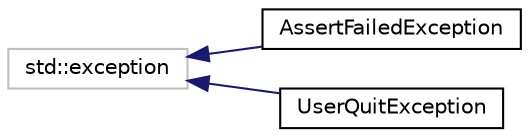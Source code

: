 digraph "Graphical Class Hierarchy"
{
  edge [fontname="Helvetica",fontsize="10",labelfontname="Helvetica",labelfontsize="10"];
  node [fontname="Helvetica",fontsize="10",shape=record];
  rankdir="LR";
  Node3 [label="std::exception",height=0.2,width=0.4,color="grey75", fillcolor="white", style="filled",tooltip="STL class. "];
  Node3 -> Node0 [dir="back",color="midnightblue",fontsize="10",style="solid",fontname="Helvetica"];
  Node0 [label="AssertFailedException",height=0.2,width=0.4,color="black", fillcolor="white", style="filled",URL="$classAssertFailedException.html",tooltip="Extends std::exception and is the exception that we throw if an assert fails. "];
  Node3 -> Node5 [dir="back",color="midnightblue",fontsize="10",style="solid",fontname="Helvetica"];
  Node5 [label="UserQuitException",height=0.2,width=0.4,color="black", fillcolor="white", style="filled",URL="$classUserQuitException.html"];
}
